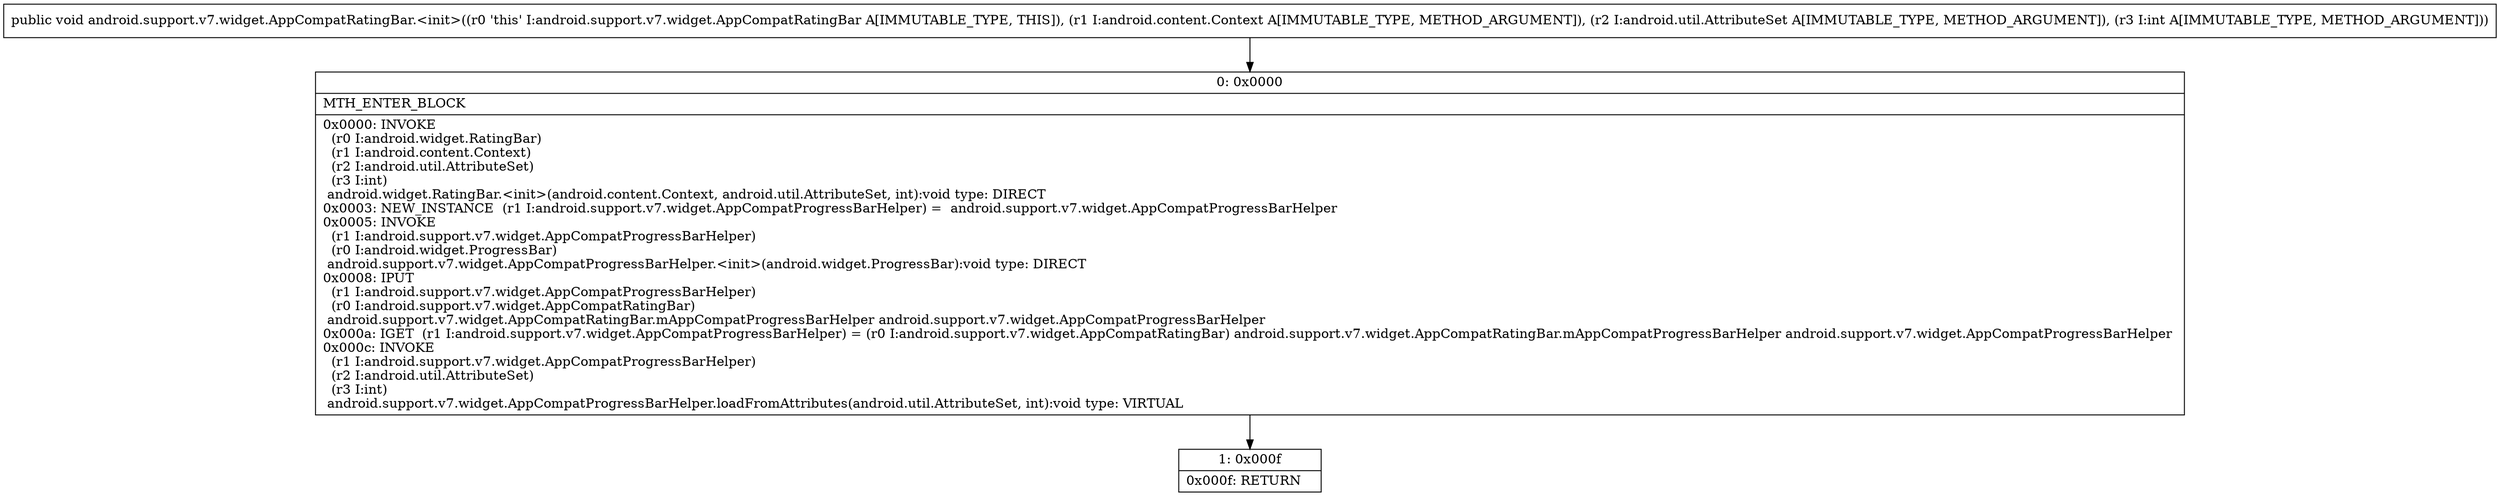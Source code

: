 digraph "CFG forandroid.support.v7.widget.AppCompatRatingBar.\<init\>(Landroid\/content\/Context;Landroid\/util\/AttributeSet;I)V" {
Node_0 [shape=record,label="{0\:\ 0x0000|MTH_ENTER_BLOCK\l|0x0000: INVOKE  \l  (r0 I:android.widget.RatingBar)\l  (r1 I:android.content.Context)\l  (r2 I:android.util.AttributeSet)\l  (r3 I:int)\l android.widget.RatingBar.\<init\>(android.content.Context, android.util.AttributeSet, int):void type: DIRECT \l0x0003: NEW_INSTANCE  (r1 I:android.support.v7.widget.AppCompatProgressBarHelper) =  android.support.v7.widget.AppCompatProgressBarHelper \l0x0005: INVOKE  \l  (r1 I:android.support.v7.widget.AppCompatProgressBarHelper)\l  (r0 I:android.widget.ProgressBar)\l android.support.v7.widget.AppCompatProgressBarHelper.\<init\>(android.widget.ProgressBar):void type: DIRECT \l0x0008: IPUT  \l  (r1 I:android.support.v7.widget.AppCompatProgressBarHelper)\l  (r0 I:android.support.v7.widget.AppCompatRatingBar)\l android.support.v7.widget.AppCompatRatingBar.mAppCompatProgressBarHelper android.support.v7.widget.AppCompatProgressBarHelper \l0x000a: IGET  (r1 I:android.support.v7.widget.AppCompatProgressBarHelper) = (r0 I:android.support.v7.widget.AppCompatRatingBar) android.support.v7.widget.AppCompatRatingBar.mAppCompatProgressBarHelper android.support.v7.widget.AppCompatProgressBarHelper \l0x000c: INVOKE  \l  (r1 I:android.support.v7.widget.AppCompatProgressBarHelper)\l  (r2 I:android.util.AttributeSet)\l  (r3 I:int)\l android.support.v7.widget.AppCompatProgressBarHelper.loadFromAttributes(android.util.AttributeSet, int):void type: VIRTUAL \l}"];
Node_1 [shape=record,label="{1\:\ 0x000f|0x000f: RETURN   \l}"];
MethodNode[shape=record,label="{public void android.support.v7.widget.AppCompatRatingBar.\<init\>((r0 'this' I:android.support.v7.widget.AppCompatRatingBar A[IMMUTABLE_TYPE, THIS]), (r1 I:android.content.Context A[IMMUTABLE_TYPE, METHOD_ARGUMENT]), (r2 I:android.util.AttributeSet A[IMMUTABLE_TYPE, METHOD_ARGUMENT]), (r3 I:int A[IMMUTABLE_TYPE, METHOD_ARGUMENT])) }"];
MethodNode -> Node_0;
Node_0 -> Node_1;
}

